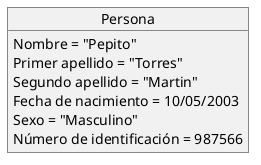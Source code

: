 @startuml
Object Persona
Persona : Nombre = "Pepito"
Persona : Primer apellido = "Torres"
Persona : Segundo apellido = "Martin"
Persona : Fecha de nacimiento = 10/05/2003
Persona : Sexo = "Masculino"
Persona :  Número de identificación = 987566
@enduml